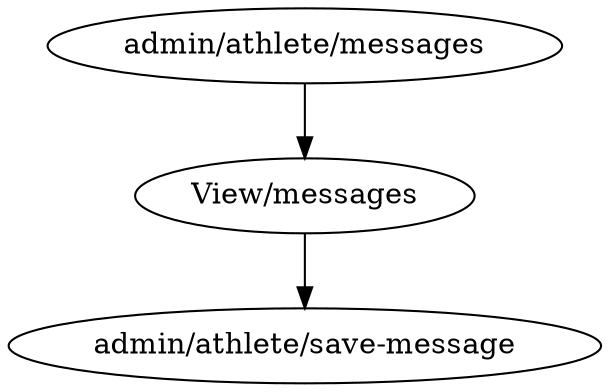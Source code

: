 digraph A {
  "admin/athlete/messages" -> "View/messages"
  "View/messages" -> "admin/athlete/save-message"  
}
